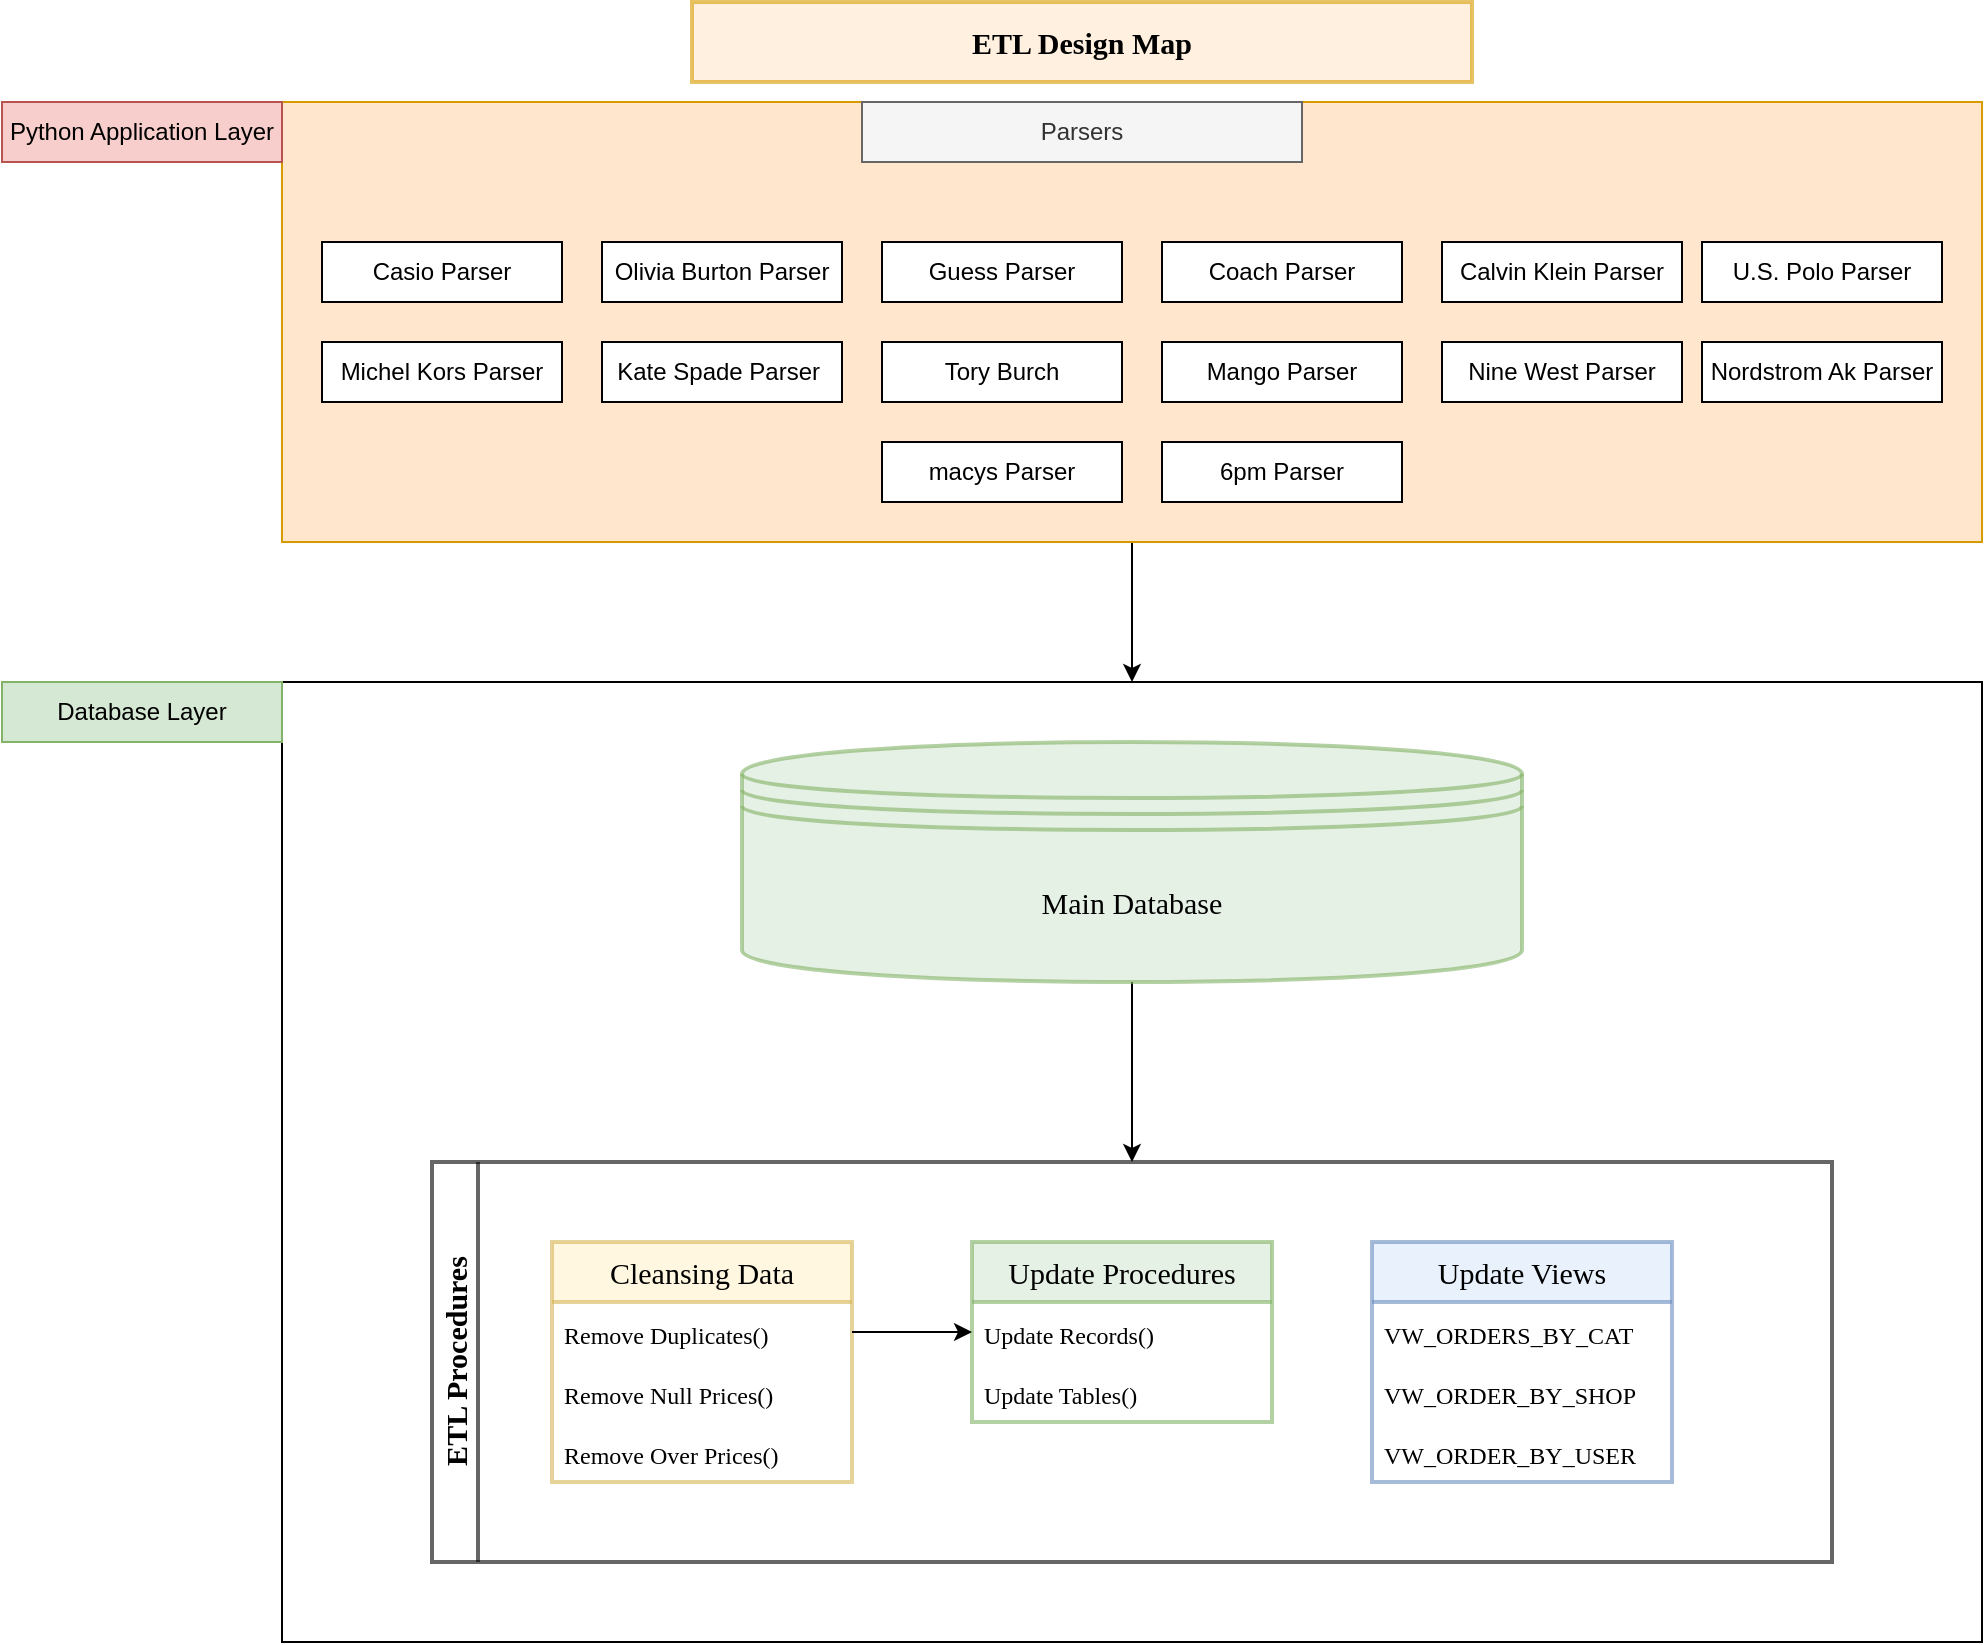 <mxfile version="20.6.0" type="device"><diagram name="Page-1" id="b520641d-4fe3-3701-9064-5fc419738815"><mxGraphModel dx="1021" dy="541" grid="1" gridSize="10" guides="1" tooltips="1" connect="1" arrows="1" fold="1" page="1" pageScale="1" pageWidth="1100" pageHeight="850" background="none" math="0" shadow="0"><root><mxCell id="0"/><mxCell id="1" parent="0"/><mxCell id="OAXn6AMGaKTcvfNAHEkp-53" style="edgeStyle=orthogonalEdgeStyle;rounded=0;orthogonalLoop=1;jettySize=auto;html=1;entryX=0.5;entryY=0;entryDx=0;entryDy=0;fontFamily=Verdana;fontSize=12;" edge="1" parent="1" source="OAXn6AMGaKTcvfNAHEkp-3" target="OAXn6AMGaKTcvfNAHEkp-21"><mxGeometry relative="1" as="geometry"/></mxCell><mxCell id="OAXn6AMGaKTcvfNAHEkp-3" value="" style="rounded=0;whiteSpace=wrap;html=1;fillColor=#ffe6cc;strokeColor=#d79b00;" vertex="1" parent="1"><mxGeometry x="150" y="60" width="850" height="220" as="geometry"/></mxCell><mxCell id="OAXn6AMGaKTcvfNAHEkp-4" value="Python Application Layer" style="rounded=0;whiteSpace=wrap;html=1;fillColor=#f8cecc;strokeColor=#b85450;" vertex="1" parent="1"><mxGeometry x="10" y="60" width="140" height="30" as="geometry"/></mxCell><mxCell id="OAXn6AMGaKTcvfNAHEkp-5" value="Parsers" style="rounded=0;whiteSpace=wrap;html=1;fillColor=#f5f5f5;fontColor=#333333;strokeColor=#666666;" vertex="1" parent="1"><mxGeometry x="440" y="60" width="220" height="30" as="geometry"/></mxCell><mxCell id="OAXn6AMGaKTcvfNAHEkp-6" value="Casio Parser" style="rounded=0;whiteSpace=wrap;html=1;" vertex="1" parent="1"><mxGeometry x="170" y="130" width="120" height="30" as="geometry"/></mxCell><mxCell id="OAXn6AMGaKTcvfNAHEkp-7" value="Olivia Burton Parser" style="rounded=0;whiteSpace=wrap;html=1;" vertex="1" parent="1"><mxGeometry x="310" y="130" width="120" height="30" as="geometry"/></mxCell><mxCell id="OAXn6AMGaKTcvfNAHEkp-8" value="Guess Parser" style="rounded=0;whiteSpace=wrap;html=1;" vertex="1" parent="1"><mxGeometry x="450" y="130" width="120" height="30" as="geometry"/></mxCell><mxCell id="OAXn6AMGaKTcvfNAHEkp-9" value="Coach Parser" style="rounded=0;whiteSpace=wrap;html=1;" vertex="1" parent="1"><mxGeometry x="590" y="130" width="120" height="30" as="geometry"/></mxCell><mxCell id="OAXn6AMGaKTcvfNAHEkp-10" value="Calvin Klein Parser" style="rounded=0;whiteSpace=wrap;html=1;" vertex="1" parent="1"><mxGeometry x="730" y="130" width="120" height="30" as="geometry"/></mxCell><mxCell id="OAXn6AMGaKTcvfNAHEkp-11" value="U.S. Polo Parser" style="rounded=0;whiteSpace=wrap;html=1;" vertex="1" parent="1"><mxGeometry x="860" y="130" width="120" height="30" as="geometry"/></mxCell><mxCell id="OAXn6AMGaKTcvfNAHEkp-12" value="Michel Kors Parser" style="rounded=0;whiteSpace=wrap;html=1;" vertex="1" parent="1"><mxGeometry x="170" y="180" width="120" height="30" as="geometry"/></mxCell><mxCell id="OAXn6AMGaKTcvfNAHEkp-13" value="Kate Spade Parser&amp;nbsp;" style="rounded=0;whiteSpace=wrap;html=1;" vertex="1" parent="1"><mxGeometry x="310" y="180" width="120" height="30" as="geometry"/></mxCell><mxCell id="OAXn6AMGaKTcvfNAHEkp-14" value="Mango Parser" style="rounded=0;whiteSpace=wrap;html=1;" vertex="1" parent="1"><mxGeometry x="590" y="180" width="120" height="30" as="geometry"/></mxCell><mxCell id="OAXn6AMGaKTcvfNAHEkp-15" value="Tory Burch" style="rounded=0;whiteSpace=wrap;html=1;" vertex="1" parent="1"><mxGeometry x="450" y="180" width="120" height="30" as="geometry"/></mxCell><mxCell id="OAXn6AMGaKTcvfNAHEkp-16" value="Nine West Parser" style="rounded=0;whiteSpace=wrap;html=1;" vertex="1" parent="1"><mxGeometry x="730" y="180" width="120" height="30" as="geometry"/></mxCell><mxCell id="OAXn6AMGaKTcvfNAHEkp-17" value="Nordstrom Ak Parser" style="rounded=0;whiteSpace=wrap;html=1;" vertex="1" parent="1"><mxGeometry x="860" y="180" width="120" height="30" as="geometry"/></mxCell><mxCell id="OAXn6AMGaKTcvfNAHEkp-18" value="macys Parser" style="rounded=0;whiteSpace=wrap;html=1;" vertex="1" parent="1"><mxGeometry x="450" y="230" width="120" height="30" as="geometry"/></mxCell><mxCell id="OAXn6AMGaKTcvfNAHEkp-19" value="6pm Parser" style="rounded=0;whiteSpace=wrap;html=1;" vertex="1" parent="1"><mxGeometry x="590" y="230" width="120" height="30" as="geometry"/></mxCell><mxCell id="OAXn6AMGaKTcvfNAHEkp-20" value="ETL Design Map" style="rounded=0;whiteSpace=wrap;html=1;fillColor=#ffe6cc;strokeColor=#d79b00;strokeWidth=2;opacity=60;fontStyle=1;fontFamily=Verdana;fontSize=15;" vertex="1" parent="1"><mxGeometry x="355" y="10" width="390" height="40" as="geometry"/></mxCell><mxCell id="OAXn6AMGaKTcvfNAHEkp-21" value="" style="rounded=0;whiteSpace=wrap;html=1;" vertex="1" parent="1"><mxGeometry x="150" y="350" width="850" height="480" as="geometry"/></mxCell><mxCell id="OAXn6AMGaKTcvfNAHEkp-59" style="edgeStyle=orthogonalEdgeStyle;rounded=0;orthogonalLoop=1;jettySize=auto;html=1;entryX=0.5;entryY=0;entryDx=0;entryDy=0;fontFamily=Verdana;fontSize=12;" edge="1" parent="1" source="OAXn6AMGaKTcvfNAHEkp-22" target="OAXn6AMGaKTcvfNAHEkp-32"><mxGeometry relative="1" as="geometry"/></mxCell><mxCell id="OAXn6AMGaKTcvfNAHEkp-22" value="Main Database" style="shape=datastore;whiteSpace=wrap;html=1;strokeWidth=2;fontFamily=Verdana;fontSize=15;opacity=60;fillColor=#d5e8d4;strokeColor=#82b366;" vertex="1" parent="1"><mxGeometry x="380" y="380" width="390" height="120" as="geometry"/></mxCell><mxCell id="OAXn6AMGaKTcvfNAHEkp-24" value="Database Layer" style="rounded=0;whiteSpace=wrap;html=1;fillColor=#d5e8d4;strokeColor=#82b366;" vertex="1" parent="1"><mxGeometry x="10" y="350" width="140" height="30" as="geometry"/></mxCell><mxCell id="OAXn6AMGaKTcvfNAHEkp-32" value="ETL Procedures" style="swimlane;horizontal=0;whiteSpace=wrap;html=1;strokeWidth=2;fontFamily=Verdana;fontSize=15;opacity=60;" vertex="1" parent="1"><mxGeometry x="225" y="590" width="700" height="200" as="geometry"/></mxCell><mxCell id="OAXn6AMGaKTcvfNAHEkp-35" value="Cleansing Data" style="swimlane;fontStyle=0;childLayout=stackLayout;horizontal=1;startSize=30;horizontalStack=0;resizeParent=1;resizeParentMax=0;resizeLast=0;collapsible=1;marginBottom=0;whiteSpace=wrap;html=1;strokeWidth=2;fontFamily=Verdana;fontSize=15;opacity=60;fillColor=#fff2cc;strokeColor=#d6b656;" vertex="1" parent="OAXn6AMGaKTcvfNAHEkp-32"><mxGeometry x="60" y="40" width="150" height="120" as="geometry"/></mxCell><mxCell id="OAXn6AMGaKTcvfNAHEkp-36" value="&lt;font style=&quot;font-size: 12px;&quot;&gt;Remove Duplicates()&lt;/font&gt;" style="text;strokeColor=none;fillColor=none;align=left;verticalAlign=middle;spacingLeft=4;spacingRight=4;overflow=hidden;points=[[0,0.5],[1,0.5]];portConstraint=eastwest;rotatable=0;whiteSpace=wrap;html=1;strokeWidth=2;fontFamily=Verdana;fontSize=15;opacity=60;" vertex="1" parent="OAXn6AMGaKTcvfNAHEkp-35"><mxGeometry y="30" width="150" height="30" as="geometry"/></mxCell><mxCell id="OAXn6AMGaKTcvfNAHEkp-37" value="&lt;font style=&quot;font-size: 12px;&quot;&gt;Remove Null Prices()&lt;/font&gt;" style="text;strokeColor=none;fillColor=none;align=left;verticalAlign=middle;spacingLeft=4;spacingRight=4;overflow=hidden;points=[[0,0.5],[1,0.5]];portConstraint=eastwest;rotatable=0;whiteSpace=wrap;html=1;strokeWidth=2;fontFamily=Verdana;fontSize=15;opacity=60;" vertex="1" parent="OAXn6AMGaKTcvfNAHEkp-35"><mxGeometry y="60" width="150" height="30" as="geometry"/></mxCell><mxCell id="OAXn6AMGaKTcvfNAHEkp-38" value="&lt;font style=&quot;font-size: 12px;&quot;&gt;Remove Over Prices()&lt;/font&gt;" style="text;strokeColor=none;fillColor=none;align=left;verticalAlign=middle;spacingLeft=4;spacingRight=4;overflow=hidden;points=[[0,0.5],[1,0.5]];portConstraint=eastwest;rotatable=0;whiteSpace=wrap;html=1;strokeWidth=2;fontFamily=Verdana;fontSize=15;opacity=60;" vertex="1" parent="OAXn6AMGaKTcvfNAHEkp-35"><mxGeometry y="90" width="150" height="30" as="geometry"/></mxCell><mxCell id="OAXn6AMGaKTcvfNAHEkp-39" value="Update Procedures" style="swimlane;fontStyle=0;childLayout=stackLayout;horizontal=1;startSize=30;horizontalStack=0;resizeParent=1;resizeParentMax=0;resizeLast=0;collapsible=1;marginBottom=0;whiteSpace=wrap;html=1;strokeWidth=2;fontFamily=Verdana;fontSize=15;opacity=60;fillColor=#d5e8d4;strokeColor=#82b366;" vertex="1" parent="OAXn6AMGaKTcvfNAHEkp-32"><mxGeometry x="270" y="40" width="150" height="90" as="geometry"/></mxCell><mxCell id="OAXn6AMGaKTcvfNAHEkp-40" value="&lt;font style=&quot;font-size: 12px;&quot;&gt;Update Records()&lt;/font&gt;" style="text;strokeColor=none;fillColor=none;align=left;verticalAlign=middle;spacingLeft=4;spacingRight=4;overflow=hidden;points=[[0,0.5],[1,0.5]];portConstraint=eastwest;rotatable=0;whiteSpace=wrap;html=1;strokeWidth=2;fontFamily=Verdana;fontSize=15;opacity=60;" vertex="1" parent="OAXn6AMGaKTcvfNAHEkp-39"><mxGeometry y="30" width="150" height="30" as="geometry"/></mxCell><mxCell id="OAXn6AMGaKTcvfNAHEkp-41" value="&lt;font style=&quot;font-size: 12px;&quot;&gt;Update Tables()&lt;/font&gt;" style="text;strokeColor=none;fillColor=none;align=left;verticalAlign=middle;spacingLeft=4;spacingRight=4;overflow=hidden;points=[[0,0.5],[1,0.5]];portConstraint=eastwest;rotatable=0;whiteSpace=wrap;html=1;strokeWidth=2;fontFamily=Verdana;fontSize=15;opacity=60;" vertex="1" parent="OAXn6AMGaKTcvfNAHEkp-39"><mxGeometry y="60" width="150" height="30" as="geometry"/></mxCell><mxCell id="OAXn6AMGaKTcvfNAHEkp-44" style="edgeStyle=orthogonalEdgeStyle;rounded=0;orthogonalLoop=1;jettySize=auto;html=1;fontFamily=Verdana;fontSize=12;" edge="1" parent="OAXn6AMGaKTcvfNAHEkp-32" source="OAXn6AMGaKTcvfNAHEkp-36" target="OAXn6AMGaKTcvfNAHEkp-40"><mxGeometry relative="1" as="geometry"/></mxCell><mxCell id="OAXn6AMGaKTcvfNAHEkp-45" value="Update Views" style="swimlane;fontStyle=0;childLayout=stackLayout;horizontal=1;startSize=30;horizontalStack=0;resizeParent=1;resizeParentMax=0;resizeLast=0;collapsible=1;marginBottom=0;whiteSpace=wrap;html=1;strokeWidth=2;fontFamily=Verdana;fontSize=15;opacity=60;fillColor=#dae8fc;strokeColor=#6c8ebf;" vertex="1" parent="OAXn6AMGaKTcvfNAHEkp-32"><mxGeometry x="470" y="40" width="150" height="120" as="geometry"/></mxCell><mxCell id="OAXn6AMGaKTcvfNAHEkp-46" value="&lt;font style=&quot;font-size: 12px;&quot;&gt;VW_ORDERS_BY_CAT&lt;/font&gt;" style="text;strokeColor=none;fillColor=none;align=left;verticalAlign=middle;spacingLeft=4;spacingRight=4;overflow=hidden;points=[[0,0.5],[1,0.5]];portConstraint=eastwest;rotatable=0;whiteSpace=wrap;html=1;strokeWidth=2;fontFamily=Verdana;fontSize=15;opacity=60;" vertex="1" parent="OAXn6AMGaKTcvfNAHEkp-45"><mxGeometry y="30" width="150" height="30" as="geometry"/></mxCell><mxCell id="OAXn6AMGaKTcvfNAHEkp-48" value="&lt;font style=&quot;font-size: 12px;&quot;&gt;VW_ORDER_BY_SHOP&lt;/font&gt;" style="text;strokeColor=none;fillColor=none;align=left;verticalAlign=middle;spacingLeft=4;spacingRight=4;overflow=hidden;points=[[0,0.5],[1,0.5]];portConstraint=eastwest;rotatable=0;whiteSpace=wrap;html=1;strokeWidth=2;fontFamily=Verdana;fontSize=15;opacity=60;" vertex="1" parent="OAXn6AMGaKTcvfNAHEkp-45"><mxGeometry y="60" width="150" height="30" as="geometry"/></mxCell><mxCell id="OAXn6AMGaKTcvfNAHEkp-47" value="&lt;font style=&quot;font-size: 12px;&quot;&gt;VW_ORDER_BY_USER&lt;/font&gt;" style="text;strokeColor=none;fillColor=none;align=left;verticalAlign=middle;spacingLeft=4;spacingRight=4;overflow=hidden;points=[[0,0.5],[1,0.5]];portConstraint=eastwest;rotatable=0;whiteSpace=wrap;html=1;strokeWidth=2;fontFamily=Verdana;fontSize=15;opacity=60;" vertex="1" parent="OAXn6AMGaKTcvfNAHEkp-45"><mxGeometry y="90" width="150" height="30" as="geometry"/></mxCell></root></mxGraphModel></diagram></mxfile>